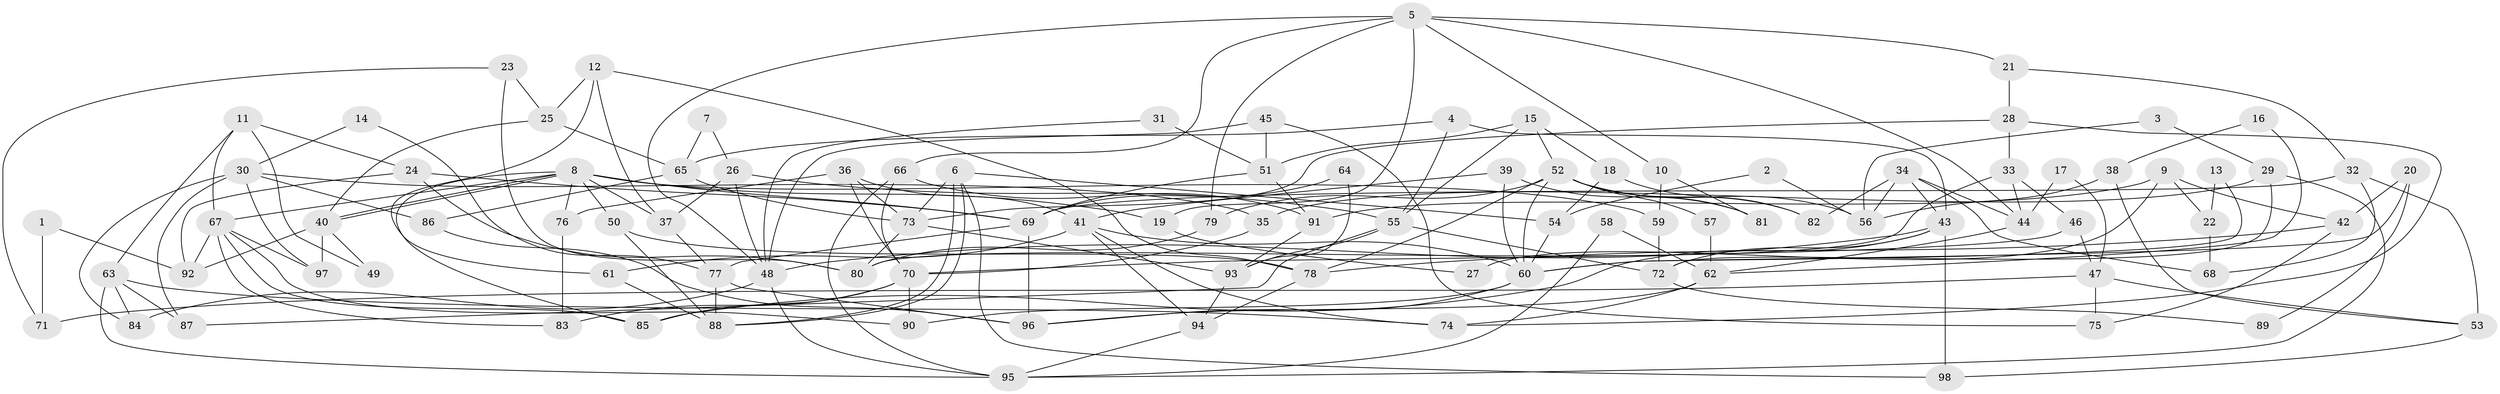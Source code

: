 // coarse degree distribution, {2: 0.15625, 5: 0.171875, 3: 0.125, 8: 0.03125, 11: 0.03125, 4: 0.203125, 6: 0.109375, 9: 0.0625, 7: 0.109375}
// Generated by graph-tools (version 1.1) at 2025/41/03/06/25 10:41:58]
// undirected, 98 vertices, 196 edges
graph export_dot {
graph [start="1"]
  node [color=gray90,style=filled];
  1;
  2;
  3;
  4;
  5;
  6;
  7;
  8;
  9;
  10;
  11;
  12;
  13;
  14;
  15;
  16;
  17;
  18;
  19;
  20;
  21;
  22;
  23;
  24;
  25;
  26;
  27;
  28;
  29;
  30;
  31;
  32;
  33;
  34;
  35;
  36;
  37;
  38;
  39;
  40;
  41;
  42;
  43;
  44;
  45;
  46;
  47;
  48;
  49;
  50;
  51;
  52;
  53;
  54;
  55;
  56;
  57;
  58;
  59;
  60;
  61;
  62;
  63;
  64;
  65;
  66;
  67;
  68;
  69;
  70;
  71;
  72;
  73;
  74;
  75;
  76;
  77;
  78;
  79;
  80;
  81;
  82;
  83;
  84;
  85;
  86;
  87;
  88;
  89;
  90;
  91;
  92;
  93;
  94;
  95;
  96;
  97;
  98;
  1 -- 92;
  1 -- 71;
  2 -- 54;
  2 -- 56;
  3 -- 56;
  3 -- 29;
  4 -- 43;
  4 -- 55;
  4 -- 65;
  5 -- 48;
  5 -- 44;
  5 -- 10;
  5 -- 19;
  5 -- 21;
  5 -- 66;
  5 -- 79;
  6 -- 73;
  6 -- 88;
  6 -- 88;
  6 -- 54;
  6 -- 98;
  7 -- 65;
  7 -- 26;
  8 -- 59;
  8 -- 40;
  8 -- 40;
  8 -- 19;
  8 -- 37;
  8 -- 50;
  8 -- 67;
  8 -- 69;
  8 -- 76;
  8 -- 85;
  9 -- 91;
  9 -- 42;
  9 -- 22;
  9 -- 27;
  10 -- 81;
  10 -- 59;
  11 -- 63;
  11 -- 67;
  11 -- 24;
  11 -- 49;
  12 -- 25;
  12 -- 78;
  12 -- 37;
  12 -- 61;
  13 -- 22;
  13 -- 60;
  14 -- 77;
  14 -- 30;
  15 -- 51;
  15 -- 52;
  15 -- 18;
  15 -- 55;
  16 -- 62;
  16 -- 38;
  17 -- 44;
  17 -- 47;
  18 -- 54;
  18 -- 82;
  19 -- 27;
  20 -- 60;
  20 -- 42;
  20 -- 89;
  21 -- 28;
  21 -- 32;
  22 -- 68;
  23 -- 80;
  23 -- 25;
  23 -- 71;
  24 -- 69;
  24 -- 80;
  24 -- 92;
  25 -- 65;
  25 -- 40;
  26 -- 48;
  26 -- 37;
  26 -- 55;
  28 -- 33;
  28 -- 73;
  28 -- 74;
  29 -- 35;
  29 -- 95;
  29 -- 72;
  30 -- 87;
  30 -- 97;
  30 -- 35;
  30 -- 84;
  30 -- 86;
  31 -- 51;
  31 -- 48;
  32 -- 69;
  32 -- 53;
  32 -- 68;
  33 -- 80;
  33 -- 44;
  33 -- 46;
  34 -- 82;
  34 -- 43;
  34 -- 44;
  34 -- 56;
  34 -- 68;
  35 -- 70;
  36 -- 41;
  36 -- 70;
  36 -- 73;
  36 -- 76;
  37 -- 77;
  38 -- 53;
  38 -- 56;
  39 -- 41;
  39 -- 60;
  39 -- 81;
  40 -- 92;
  40 -- 49;
  40 -- 97;
  41 -- 60;
  41 -- 61;
  41 -- 74;
  41 -- 94;
  42 -- 75;
  42 -- 78;
  43 -- 72;
  43 -- 85;
  43 -- 48;
  43 -- 98;
  44 -- 62;
  45 -- 48;
  45 -- 51;
  45 -- 75;
  46 -- 70;
  46 -- 47;
  47 -- 53;
  47 -- 71;
  47 -- 75;
  48 -- 95;
  48 -- 84;
  50 -- 88;
  50 -- 78;
  51 -- 91;
  51 -- 69;
  52 -- 79;
  52 -- 60;
  52 -- 56;
  52 -- 57;
  52 -- 78;
  52 -- 81;
  52 -- 82;
  53 -- 98;
  54 -- 60;
  55 -- 72;
  55 -- 87;
  55 -- 93;
  57 -- 62;
  58 -- 95;
  58 -- 62;
  59 -- 72;
  60 -- 96;
  60 -- 90;
  61 -- 88;
  62 -- 96;
  62 -- 74;
  63 -- 84;
  63 -- 74;
  63 -- 87;
  63 -- 95;
  64 -- 69;
  64 -- 93;
  65 -- 73;
  65 -- 86;
  66 -- 95;
  66 -- 70;
  66 -- 91;
  67 -- 85;
  67 -- 83;
  67 -- 90;
  67 -- 92;
  67 -- 97;
  69 -- 77;
  69 -- 96;
  70 -- 83;
  70 -- 85;
  70 -- 90;
  72 -- 89;
  73 -- 93;
  73 -- 80;
  76 -- 83;
  77 -- 96;
  77 -- 88;
  78 -- 94;
  79 -- 80;
  86 -- 96;
  91 -- 93;
  93 -- 94;
  94 -- 95;
}
